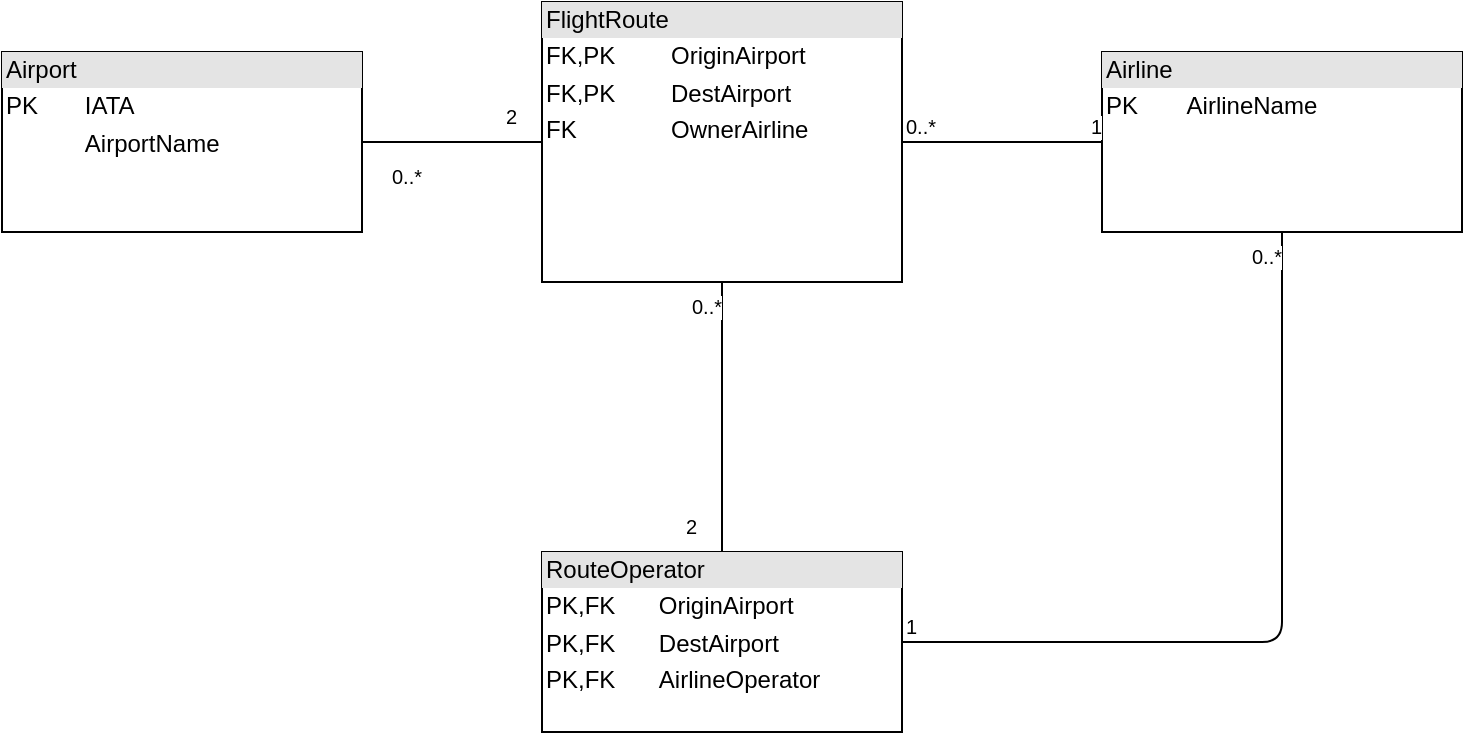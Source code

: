 <mxfile version="11.1.1" type="device"><diagram id="gTZ3tk_jVuzVsALZtUfw" name="Page-1"><mxGraphModel dx="1422" dy="824" grid="1" gridSize="10" guides="1" tooltips="1" connect="1" arrows="1" fold="1" page="1" pageScale="1" pageWidth="850" pageHeight="1100" math="0" shadow="0"><root><mxCell id="0"/><mxCell id="1" parent="0"/><mxCell id="w2AI1F6dKElpPrdZqUze-1" value="&lt;div style=&quot;box-sizing: border-box ; width: 100% ; background: #e4e4e4 ; padding: 2px&quot;&gt;Airport&lt;/div&gt;&lt;table style=&quot;width: 100% ; font-size: 1em&quot; cellpadding=&quot;2&quot; cellspacing=&quot;0&quot;&gt;&lt;tbody&gt;&lt;tr&gt;&lt;td&gt;PK&lt;/td&gt;&lt;td&gt;IATA&lt;/td&gt;&lt;/tr&gt;&lt;tr&gt;&lt;td&gt;&lt;/td&gt;&lt;td&gt;AirportName&lt;/td&gt;&lt;/tr&gt;&lt;/tbody&gt;&lt;/table&gt;" style="verticalAlign=top;align=left;overflow=fill;html=1;" parent="1" vertex="1"><mxGeometry x="120" y="200" width="180" height="90" as="geometry"/></mxCell><mxCell id="w2AI1F6dKElpPrdZqUze-2" value="&lt;div style=&quot;box-sizing: border-box ; width: 100% ; background: #e4e4e4 ; padding: 2px&quot;&gt;Airline&lt;/div&gt;&lt;table style=&quot;width: 100% ; font-size: 1em&quot; cellpadding=&quot;2&quot; cellspacing=&quot;0&quot;&gt;&lt;tbody&gt;&lt;tr&gt;&lt;td&gt;PK&lt;/td&gt;&lt;td&gt;AirlineName&lt;/td&gt;&lt;/tr&gt;&lt;/tbody&gt;&lt;/table&gt;" style="verticalAlign=top;align=left;overflow=fill;html=1;" parent="1" vertex="1"><mxGeometry x="670" y="200" width="180" height="90" as="geometry"/></mxCell><mxCell id="w2AI1F6dKElpPrdZqUze-3" value="&lt;div style=&quot;box-sizing: border-box ; width: 100% ; background: #e4e4e4 ; padding: 2px&quot;&gt;FlightRoute&lt;/div&gt;&lt;table style=&quot;width: 100% ; font-size: 1em&quot; cellpadding=&quot;2&quot; cellspacing=&quot;0&quot;&gt;&lt;tbody&gt;&lt;tr&gt;&lt;td&gt;FK,PK&lt;/td&gt;&lt;td&gt;OriginAirport&lt;/td&gt;&lt;/tr&gt;&lt;tr&gt;&lt;td&gt;FK,PK&lt;/td&gt;&lt;td&gt;DestAirport&lt;/td&gt;&lt;/tr&gt;&lt;tr&gt;&lt;td&gt;FK&lt;/td&gt;&lt;td&gt;OwnerAirline&lt;/td&gt;&lt;/tr&gt;&lt;/tbody&gt;&lt;/table&gt;" style="verticalAlign=top;align=left;overflow=fill;html=1;" parent="1" vertex="1"><mxGeometry x="390" y="175" width="180" height="140" as="geometry"/></mxCell><mxCell id="w2AI1F6dKElpPrdZqUze-11" value="" style="endArrow=none;html=1;edgeStyle=orthogonalEdgeStyle;entryX=0;entryY=0.5;entryDx=0;entryDy=0;exitX=1;exitY=0.5;exitDx=0;exitDy=0;" parent="1" source="w2AI1F6dKElpPrdZqUze-3" target="w2AI1F6dKElpPrdZqUze-2" edge="1"><mxGeometry relative="1" as="geometry"><mxPoint x="610" y="280" as="sourcePoint"/><mxPoint x="630" y="420" as="targetPoint"/></mxGeometry></mxCell><mxCell id="w2AI1F6dKElpPrdZqUze-12" value="0..*" style="resizable=0;html=1;align=left;verticalAlign=bottom;labelBackgroundColor=#ffffff;fontSize=10;" parent="w2AI1F6dKElpPrdZqUze-11" connectable="0" vertex="1"><mxGeometry x="-1" relative="1" as="geometry"/></mxCell><mxCell id="w2AI1F6dKElpPrdZqUze-13" value="1" style="resizable=0;html=1;align=right;verticalAlign=bottom;labelBackgroundColor=#ffffff;fontSize=10;" parent="w2AI1F6dKElpPrdZqUze-11" connectable="0" vertex="1"><mxGeometry x="1" relative="1" as="geometry"/></mxCell><mxCell id="VjSjbQ9L3IMbBF0ul6Bt-1" value="&lt;div style=&quot;box-sizing: border-box ; width: 100% ; background: #e4e4e4 ; padding: 2px&quot;&gt;RouteOperator&lt;/div&gt;&lt;table style=&quot;width: 100% ; font-size: 1em&quot; cellpadding=&quot;2&quot; cellspacing=&quot;0&quot;&gt;&lt;tbody&gt;&lt;tr&gt;&lt;td&gt;PK,FK&lt;/td&gt;&lt;td&gt;OriginAirport&lt;/td&gt;&lt;/tr&gt;&lt;tr&gt;&lt;td&gt;PK,FK&lt;/td&gt;&lt;td&gt;DestAirport&lt;/td&gt;&lt;/tr&gt;&lt;tr&gt;&lt;td&gt;PK,FK&lt;/td&gt;&lt;td&gt;AirlineOperator&lt;br&gt;&lt;/td&gt;&lt;/tr&gt;&lt;/tbody&gt;&lt;/table&gt;" style="verticalAlign=top;align=left;overflow=fill;html=1;" vertex="1" parent="1"><mxGeometry x="390" y="450" width="180" height="90" as="geometry"/></mxCell><mxCell id="VjSjbQ9L3IMbBF0ul6Bt-2" value="" style="endArrow=none;html=1;edgeStyle=orthogonalEdgeStyle;entryX=0.5;entryY=1;entryDx=0;entryDy=0;exitX=0.5;exitY=0;exitDx=0;exitDy=0;" edge="1" parent="1" source="VjSjbQ9L3IMbBF0ul6Bt-1" target="w2AI1F6dKElpPrdZqUze-3"><mxGeometry relative="1" as="geometry"><mxPoint x="330" y="355" as="sourcePoint"/><mxPoint x="480" y="315" as="targetPoint"/></mxGeometry></mxCell><mxCell id="VjSjbQ9L3IMbBF0ul6Bt-3" value="2" style="resizable=0;html=1;align=left;verticalAlign=bottom;labelBackgroundColor=#ffffff;fontSize=10;" connectable="0" vertex="1" parent="VjSjbQ9L3IMbBF0ul6Bt-2"><mxGeometry x="-1" relative="1" as="geometry"><mxPoint x="-20" y="-5" as="offset"/></mxGeometry></mxCell><mxCell id="VjSjbQ9L3IMbBF0ul6Bt-4" value="0..*" style="resizable=0;html=1;align=right;verticalAlign=bottom;labelBackgroundColor=#ffffff;fontSize=10;" connectable="0" vertex="1" parent="VjSjbQ9L3IMbBF0ul6Bt-2"><mxGeometry x="1" relative="1" as="geometry"><mxPoint y="20" as="offset"/></mxGeometry></mxCell><mxCell id="VjSjbQ9L3IMbBF0ul6Bt-7" value="" style="endArrow=none;html=1;edgeStyle=orthogonalEdgeStyle;exitX=1;exitY=0.5;exitDx=0;exitDy=0;entryX=0.5;entryY=1;entryDx=0;entryDy=0;" edge="1" parent="1" source="VjSjbQ9L3IMbBF0ul6Bt-1" target="w2AI1F6dKElpPrdZqUze-2"><mxGeometry relative="1" as="geometry"><mxPoint x="490" y="320" as="sourcePoint"/><mxPoint x="490" y="190" as="targetPoint"/></mxGeometry></mxCell><mxCell id="VjSjbQ9L3IMbBF0ul6Bt-8" value="1" style="resizable=0;html=1;align=left;verticalAlign=bottom;labelBackgroundColor=#ffffff;fontSize=10;" connectable="0" vertex="1" parent="VjSjbQ9L3IMbBF0ul6Bt-7"><mxGeometry x="-1" relative="1" as="geometry"/></mxCell><mxCell id="VjSjbQ9L3IMbBF0ul6Bt-9" value="0..*" style="resizable=0;html=1;align=right;verticalAlign=bottom;labelBackgroundColor=#ffffff;fontSize=10;" connectable="0" vertex="1" parent="VjSjbQ9L3IMbBF0ul6Bt-7"><mxGeometry x="1" relative="1" as="geometry"><mxPoint y="20" as="offset"/></mxGeometry></mxCell><mxCell id="VjSjbQ9L3IMbBF0ul6Bt-11" value="" style="endArrow=none;html=1;edgeStyle=orthogonalEdgeStyle;entryX=1;entryY=0.5;entryDx=0;entryDy=0;exitX=0;exitY=0.5;exitDx=0;exitDy=0;" edge="1" parent="1" source="w2AI1F6dKElpPrdZqUze-3" target="w2AI1F6dKElpPrdZqUze-1"><mxGeometry relative="1" as="geometry"><mxPoint x="390" y="245" as="sourcePoint"/><mxPoint x="220" y="300" as="targetPoint"/></mxGeometry></mxCell><mxCell id="VjSjbQ9L3IMbBF0ul6Bt-12" value="2" style="resizable=0;html=1;align=left;verticalAlign=bottom;labelBackgroundColor=#ffffff;fontSize=10;" connectable="0" vertex="1" parent="VjSjbQ9L3IMbBF0ul6Bt-11"><mxGeometry x="-1" relative="1" as="geometry"><mxPoint x="-20" y="-5" as="offset"/></mxGeometry></mxCell><mxCell id="VjSjbQ9L3IMbBF0ul6Bt-13" value="0..*" style="resizable=0;html=1;align=right;verticalAlign=bottom;labelBackgroundColor=#ffffff;fontSize=10;" connectable="0" vertex="1" parent="VjSjbQ9L3IMbBF0ul6Bt-11"><mxGeometry x="1" relative="1" as="geometry"><mxPoint x="30" y="25" as="offset"/></mxGeometry></mxCell></root></mxGraphModel></diagram></mxfile>